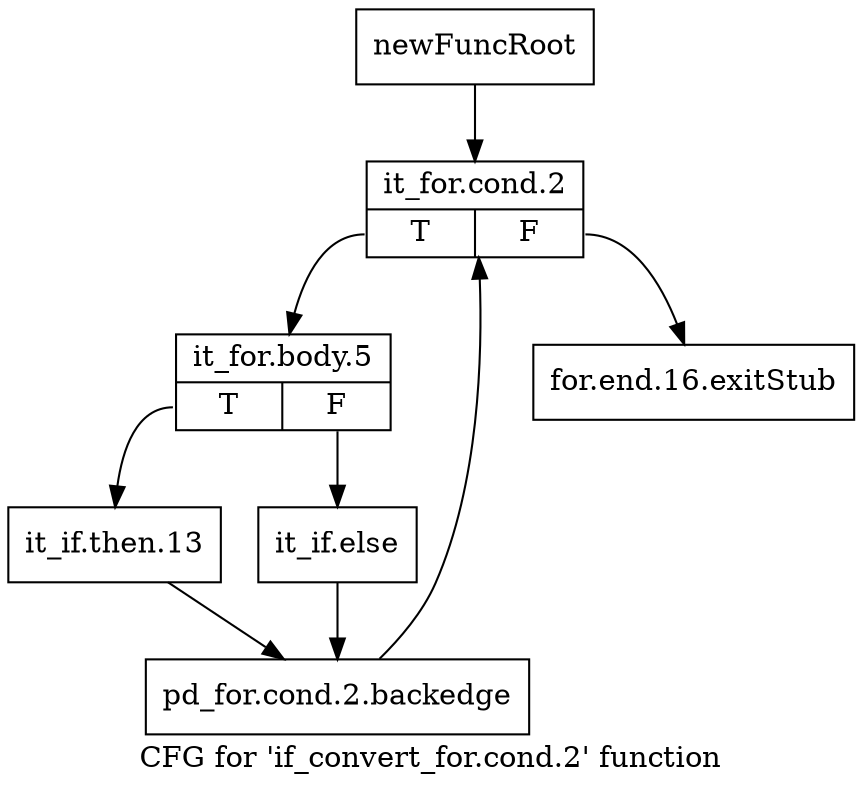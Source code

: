 digraph "CFG for 'if_convert_for.cond.2' function" {
	label="CFG for 'if_convert_for.cond.2' function";

	Node0xb2ce050 [shape=record,label="{newFuncRoot}"];
	Node0xb2ce050 -> Node0xb2ce0f0;
	Node0xb2ce0a0 [shape=record,label="{for.end.16.exitStub}"];
	Node0xb2ce0f0 [shape=record,label="{it_for.cond.2|{<s0>T|<s1>F}}"];
	Node0xb2ce0f0:s0 -> Node0xb2ce140;
	Node0xb2ce0f0:s1 -> Node0xb2ce0a0;
	Node0xb2ce140 [shape=record,label="{it_for.body.5|{<s0>T|<s1>F}}"];
	Node0xb2ce140:s0 -> Node0xb2ce630;
	Node0xb2ce140:s1 -> Node0xb2ce5e0;
	Node0xb2ce5e0 [shape=record,label="{it_if.else}"];
	Node0xb2ce5e0 -> Node0xb2ce680;
	Node0xb2ce630 [shape=record,label="{it_if.then.13}"];
	Node0xb2ce630 -> Node0xb2ce680;
	Node0xb2ce680 [shape=record,label="{pd_for.cond.2.backedge}"];
	Node0xb2ce680 -> Node0xb2ce0f0;
}
